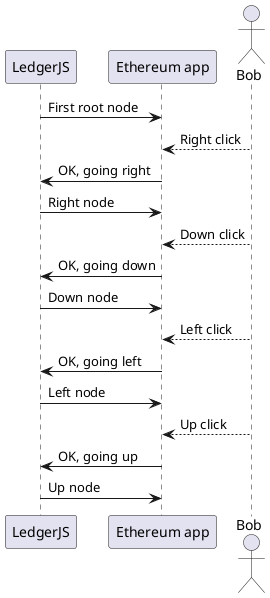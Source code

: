 @startuml

participant LedgerJS        as ll
participant "Ethereum app"  as app
actor       Bob             as user

ll ->  app      : First root node
app <-- user    : Right click
ll <- app       : OK, going right
ll ->  app      : Right node
app <-- user    : Down click
ll <- app       : OK, going down
ll ->  app      : Down node
app <-- user    : Left click
ll <- app       : OK, going left
ll ->  app      : Left node
app <-- user    : Up click
ll <- app       : OK, going up
ll ->  app      : Up node

@enduml
